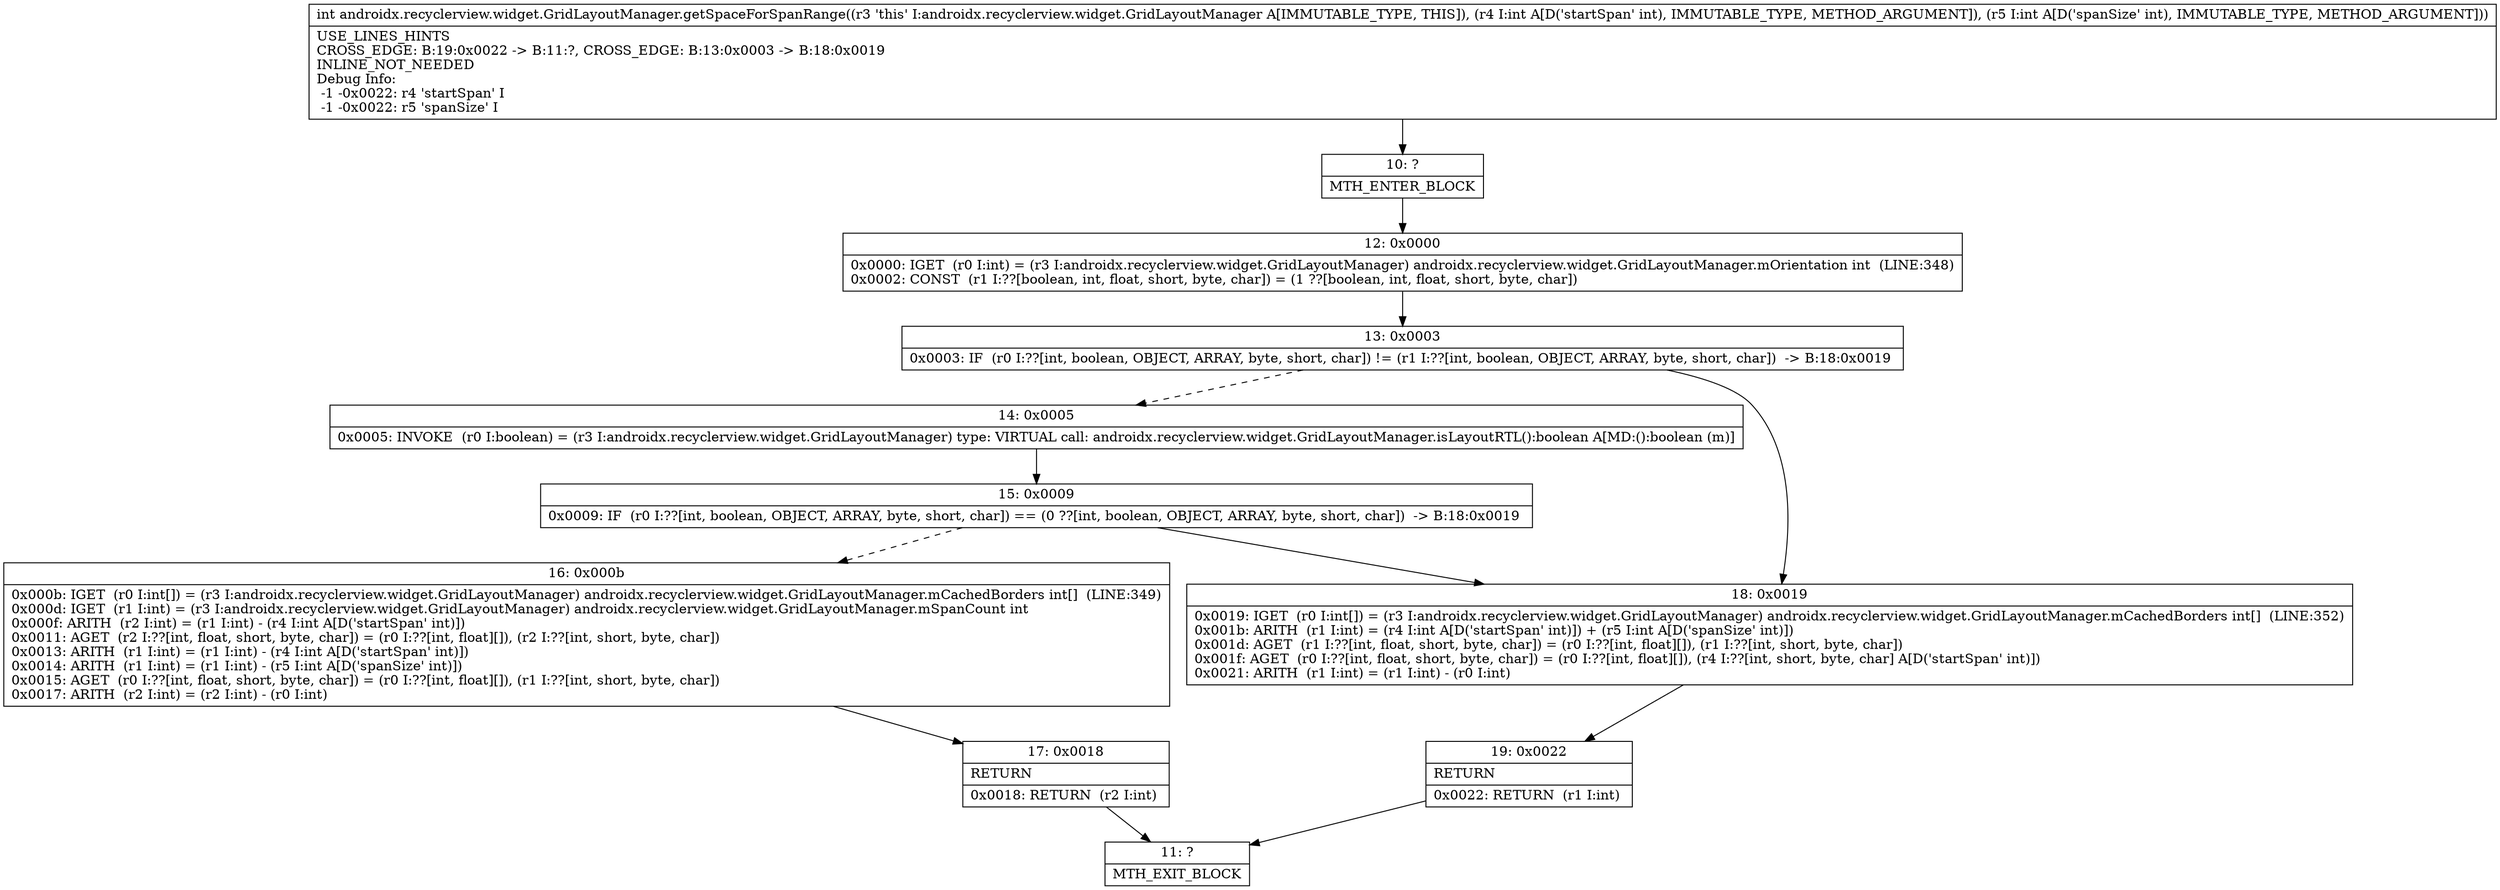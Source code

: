 digraph "CFG forandroidx.recyclerview.widget.GridLayoutManager.getSpaceForSpanRange(II)I" {
Node_10 [shape=record,label="{10\:\ ?|MTH_ENTER_BLOCK\l}"];
Node_12 [shape=record,label="{12\:\ 0x0000|0x0000: IGET  (r0 I:int) = (r3 I:androidx.recyclerview.widget.GridLayoutManager) androidx.recyclerview.widget.GridLayoutManager.mOrientation int  (LINE:348)\l0x0002: CONST  (r1 I:??[boolean, int, float, short, byte, char]) = (1 ??[boolean, int, float, short, byte, char]) \l}"];
Node_13 [shape=record,label="{13\:\ 0x0003|0x0003: IF  (r0 I:??[int, boolean, OBJECT, ARRAY, byte, short, char]) != (r1 I:??[int, boolean, OBJECT, ARRAY, byte, short, char])  \-\> B:18:0x0019 \l}"];
Node_14 [shape=record,label="{14\:\ 0x0005|0x0005: INVOKE  (r0 I:boolean) = (r3 I:androidx.recyclerview.widget.GridLayoutManager) type: VIRTUAL call: androidx.recyclerview.widget.GridLayoutManager.isLayoutRTL():boolean A[MD:():boolean (m)]\l}"];
Node_15 [shape=record,label="{15\:\ 0x0009|0x0009: IF  (r0 I:??[int, boolean, OBJECT, ARRAY, byte, short, char]) == (0 ??[int, boolean, OBJECT, ARRAY, byte, short, char])  \-\> B:18:0x0019 \l}"];
Node_16 [shape=record,label="{16\:\ 0x000b|0x000b: IGET  (r0 I:int[]) = (r3 I:androidx.recyclerview.widget.GridLayoutManager) androidx.recyclerview.widget.GridLayoutManager.mCachedBorders int[]  (LINE:349)\l0x000d: IGET  (r1 I:int) = (r3 I:androidx.recyclerview.widget.GridLayoutManager) androidx.recyclerview.widget.GridLayoutManager.mSpanCount int \l0x000f: ARITH  (r2 I:int) = (r1 I:int) \- (r4 I:int A[D('startSpan' int)]) \l0x0011: AGET  (r2 I:??[int, float, short, byte, char]) = (r0 I:??[int, float][]), (r2 I:??[int, short, byte, char]) \l0x0013: ARITH  (r1 I:int) = (r1 I:int) \- (r4 I:int A[D('startSpan' int)]) \l0x0014: ARITH  (r1 I:int) = (r1 I:int) \- (r5 I:int A[D('spanSize' int)]) \l0x0015: AGET  (r0 I:??[int, float, short, byte, char]) = (r0 I:??[int, float][]), (r1 I:??[int, short, byte, char]) \l0x0017: ARITH  (r2 I:int) = (r2 I:int) \- (r0 I:int) \l}"];
Node_17 [shape=record,label="{17\:\ 0x0018|RETURN\l|0x0018: RETURN  (r2 I:int) \l}"];
Node_11 [shape=record,label="{11\:\ ?|MTH_EXIT_BLOCK\l}"];
Node_18 [shape=record,label="{18\:\ 0x0019|0x0019: IGET  (r0 I:int[]) = (r3 I:androidx.recyclerview.widget.GridLayoutManager) androidx.recyclerview.widget.GridLayoutManager.mCachedBorders int[]  (LINE:352)\l0x001b: ARITH  (r1 I:int) = (r4 I:int A[D('startSpan' int)]) + (r5 I:int A[D('spanSize' int)]) \l0x001d: AGET  (r1 I:??[int, float, short, byte, char]) = (r0 I:??[int, float][]), (r1 I:??[int, short, byte, char]) \l0x001f: AGET  (r0 I:??[int, float, short, byte, char]) = (r0 I:??[int, float][]), (r4 I:??[int, short, byte, char] A[D('startSpan' int)]) \l0x0021: ARITH  (r1 I:int) = (r1 I:int) \- (r0 I:int) \l}"];
Node_19 [shape=record,label="{19\:\ 0x0022|RETURN\l|0x0022: RETURN  (r1 I:int) \l}"];
MethodNode[shape=record,label="{int androidx.recyclerview.widget.GridLayoutManager.getSpaceForSpanRange((r3 'this' I:androidx.recyclerview.widget.GridLayoutManager A[IMMUTABLE_TYPE, THIS]), (r4 I:int A[D('startSpan' int), IMMUTABLE_TYPE, METHOD_ARGUMENT]), (r5 I:int A[D('spanSize' int), IMMUTABLE_TYPE, METHOD_ARGUMENT]))  | USE_LINES_HINTS\lCROSS_EDGE: B:19:0x0022 \-\> B:11:?, CROSS_EDGE: B:13:0x0003 \-\> B:18:0x0019\lINLINE_NOT_NEEDED\lDebug Info:\l  \-1 \-0x0022: r4 'startSpan' I\l  \-1 \-0x0022: r5 'spanSize' I\l}"];
MethodNode -> Node_10;Node_10 -> Node_12;
Node_12 -> Node_13;
Node_13 -> Node_14[style=dashed];
Node_13 -> Node_18;
Node_14 -> Node_15;
Node_15 -> Node_16[style=dashed];
Node_15 -> Node_18;
Node_16 -> Node_17;
Node_17 -> Node_11;
Node_18 -> Node_19;
Node_19 -> Node_11;
}

